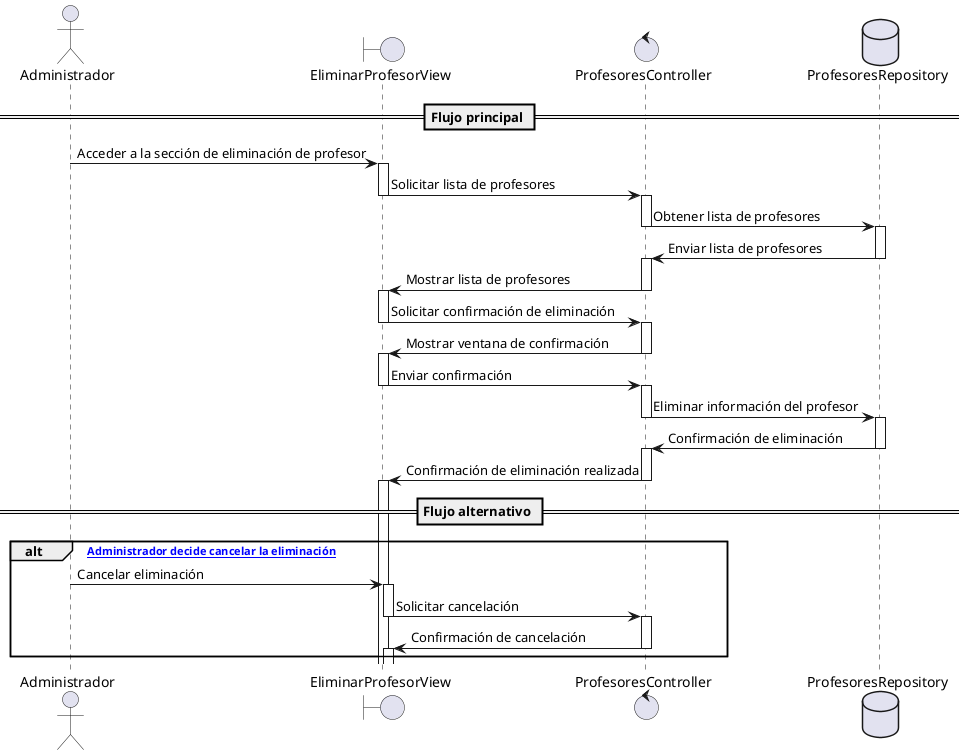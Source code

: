 @startuml
actor Administrador
boundary "EliminarProfesorView" as View
control "ProfesoresController" as Controller
database "ProfesoresRepository" as Repository

== Flujo principal ==
Administrador -> View --++: Acceder a la sección de eliminación de profesor
View -> Controller --++: Solicitar lista de profesores
Controller -> Repository --++: Obtener lista de profesores
Repository -> Controller --++: Enviar lista de profesores
Controller -> View --++: Mostrar lista de profesores
View -> Controller --++: Solicitar confirmación de eliminación
Controller -> View --++: Mostrar ventana de confirmación
View -> Controller --++: Enviar confirmación
Controller -> Repository --++: Eliminar información del profesor
Repository -> Controller --++: Confirmación de eliminación
Controller -> View --++: Confirmación de eliminación realizada

== Flujo alternativo ==
alt [A Administrador decide cancelar la eliminación]
    Administrador -> View --++: Cancelar eliminación
    View -> Controller --++: Solicitar cancelación
    Controller -> View --++: Confirmación de cancelación
end
@enduml
